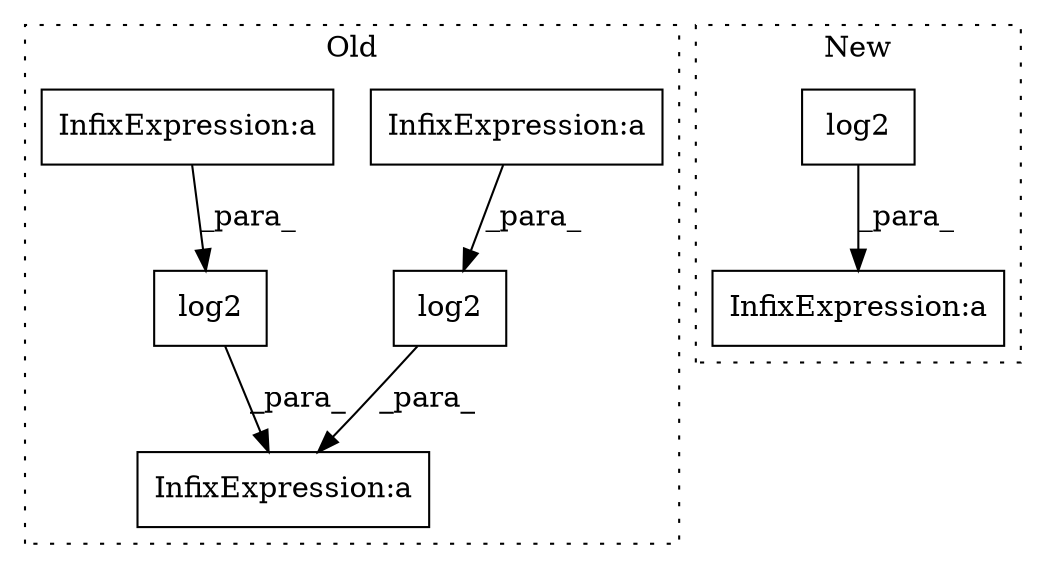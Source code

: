 digraph G {
subgraph cluster0 {
1 [label="log2" a="32" s="2199,2212" l="5,1" shape="box"];
3 [label="InfixExpression:a" a="27" s="2196" l="3" shape="box"];
5 [label="InfixExpression:a" a="27" s="2205" l="3" shape="box"];
6 [label="log2" a="32" s="2182,2195" l="5,1" shape="box"];
7 [label="InfixExpression:a" a="27" s="2188" l="3" shape="box"];
label = "Old";
style="dotted";
}
subgraph cluster1 {
2 [label="log2" a="32" s="2391,2397" l="5,1" shape="box"];
4 [label="InfixExpression:a" a="27" s="2409" l="3" shape="box"];
label = "New";
style="dotted";
}
1 -> 3 [label="_para_"];
2 -> 4 [label="_para_"];
5 -> 1 [label="_para_"];
6 -> 3 [label="_para_"];
7 -> 6 [label="_para_"];
}